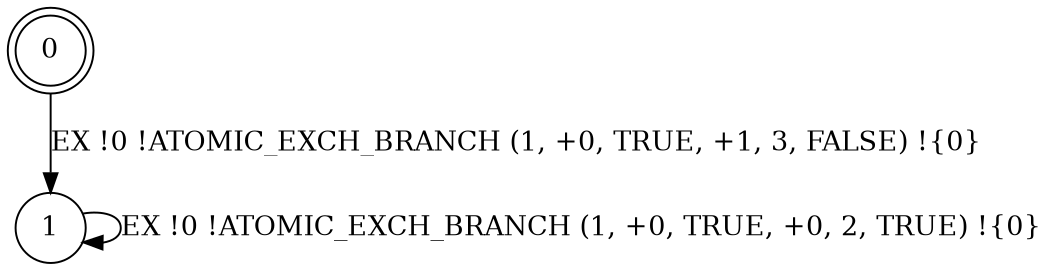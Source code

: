 digraph BCG {
size = "7, 10.5";
center = TRUE;
node [shape = circle];
0 [peripheries = 2];
0 -> 1 [label = "EX !0 !ATOMIC_EXCH_BRANCH (1, +0, TRUE, +1, 3, FALSE) !{0}"];
1 -> 1 [label = "EX !0 !ATOMIC_EXCH_BRANCH (1, +0, TRUE, +0, 2, TRUE) !{0}"];
}
